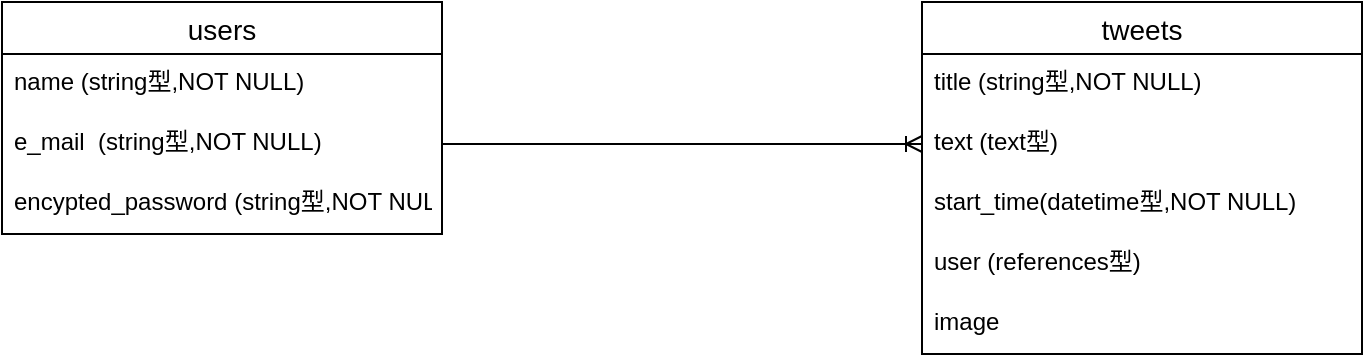 <mxfile version="13.6.5">
    <diagram id="JHR4Ye0OQ61JwGsHw3sW" name="ページ1">
        <mxGraphModel dx="938" dy="859" grid="1" gridSize="10" guides="1" tooltips="1" connect="1" arrows="1" fold="1" page="1" pageScale="1" pageWidth="827" pageHeight="1169" math="0" shadow="0">
            <root>
                <mxCell id="0"/>
                <mxCell id="1" parent="0"/>
                <mxCell id="2" value="users" style="swimlane;fontStyle=0;childLayout=stackLayout;horizontal=1;startSize=26;horizontalStack=0;resizeParent=1;resizeParentMax=0;resizeLast=0;collapsible=1;marginBottom=0;align=center;fontSize=14;" vertex="1" parent="1">
                    <mxGeometry x="40" y="200" width="220" height="116" as="geometry">
                        <mxRectangle x="40" y="200" width="70" height="26" as="alternateBounds"/>
                    </mxGeometry>
                </mxCell>
                <mxCell id="4" value="name (string型,NOT NULL)" style="text;strokeColor=none;fillColor=none;spacingLeft=4;spacingRight=4;overflow=hidden;rotatable=0;points=[[0,0.5],[1,0.5]];portConstraint=eastwest;fontSize=12;" vertex="1" parent="2">
                    <mxGeometry y="26" width="220" height="30" as="geometry"/>
                </mxCell>
                <mxCell id="6" value="e_mail  (string型,NOT NULL)" style="text;strokeColor=none;fillColor=none;spacingLeft=4;spacingRight=4;overflow=hidden;rotatable=0;points=[[0,0.5],[1,0.5]];portConstraint=eastwest;fontSize=12;" vertex="1" parent="2">
                    <mxGeometry y="56" width="220" height="30" as="geometry"/>
                </mxCell>
                <mxCell id="5" value="encypted_password (string型,NOT NULL" style="text;strokeColor=none;fillColor=none;spacingLeft=4;spacingRight=4;overflow=hidden;rotatable=0;points=[[0,0.5],[1,0.5]];portConstraint=eastwest;fontSize=12;" vertex="1" parent="2">
                    <mxGeometry y="86" width="220" height="30" as="geometry"/>
                </mxCell>
                <mxCell id="7" value="tweets" style="swimlane;fontStyle=0;childLayout=stackLayout;horizontal=1;startSize=26;horizontalStack=0;resizeParent=1;resizeParentMax=0;resizeLast=0;collapsible=1;marginBottom=0;align=center;fontSize=14;" vertex="1" parent="1">
                    <mxGeometry x="500" y="200" width="220" height="176" as="geometry">
                        <mxRectangle x="500" y="200" width="70" height="26" as="alternateBounds"/>
                    </mxGeometry>
                </mxCell>
                <mxCell id="8" value="title (string型,NOT NULL)" style="text;strokeColor=none;fillColor=none;spacingLeft=4;spacingRight=4;overflow=hidden;rotatable=0;points=[[0,0.5],[1,0.5]];portConstraint=eastwest;fontSize=12;" vertex="1" parent="7">
                    <mxGeometry y="26" width="220" height="30" as="geometry"/>
                </mxCell>
                <mxCell id="9" value="text (text型)" style="text;strokeColor=none;fillColor=none;spacingLeft=4;spacingRight=4;overflow=hidden;rotatable=0;points=[[0,0.5],[1,0.5]];portConstraint=eastwest;fontSize=12;" vertex="1" parent="7">
                    <mxGeometry y="56" width="220" height="30" as="geometry"/>
                </mxCell>
                <mxCell id="16" value="start_time(datetime型,NOT NULL)" style="text;strokeColor=none;fillColor=none;spacingLeft=4;spacingRight=4;overflow=hidden;rotatable=0;points=[[0,0.5],[1,0.5]];portConstraint=eastwest;fontSize=12;" vertex="1" parent="7">
                    <mxGeometry y="86" width="220" height="30" as="geometry"/>
                </mxCell>
                <mxCell id="12" value="user (references型)" style="text;strokeColor=none;fillColor=none;spacingLeft=4;spacingRight=4;overflow=hidden;rotatable=0;points=[[0,0.5],[1,0.5]];portConstraint=eastwest;fontSize=12;" vertex="1" parent="7">
                    <mxGeometry y="116" width="220" height="30" as="geometry"/>
                </mxCell>
                <mxCell id="14" value="image" style="text;strokeColor=none;fillColor=none;spacingLeft=4;spacingRight=4;overflow=hidden;rotatable=0;points=[[0,0.5],[1,0.5]];portConstraint=eastwest;fontSize=12;" vertex="1" parent="7">
                    <mxGeometry y="146" width="220" height="30" as="geometry"/>
                </mxCell>
                <mxCell id="11" value="" style="edgeStyle=entityRelationEdgeStyle;fontSize=12;html=1;endArrow=ERoneToMany;exitX=1;exitY=0.5;exitDx=0;exitDy=0;entryX=0;entryY=0.5;entryDx=0;entryDy=0;" edge="1" parent="1" source="6" target="9">
                    <mxGeometry width="100" height="100" relative="1" as="geometry">
                        <mxPoint x="380" y="490" as="sourcePoint"/>
                        <mxPoint x="480" y="390" as="targetPoint"/>
                    </mxGeometry>
                </mxCell>
            </root>
        </mxGraphModel>
    </diagram>
</mxfile>